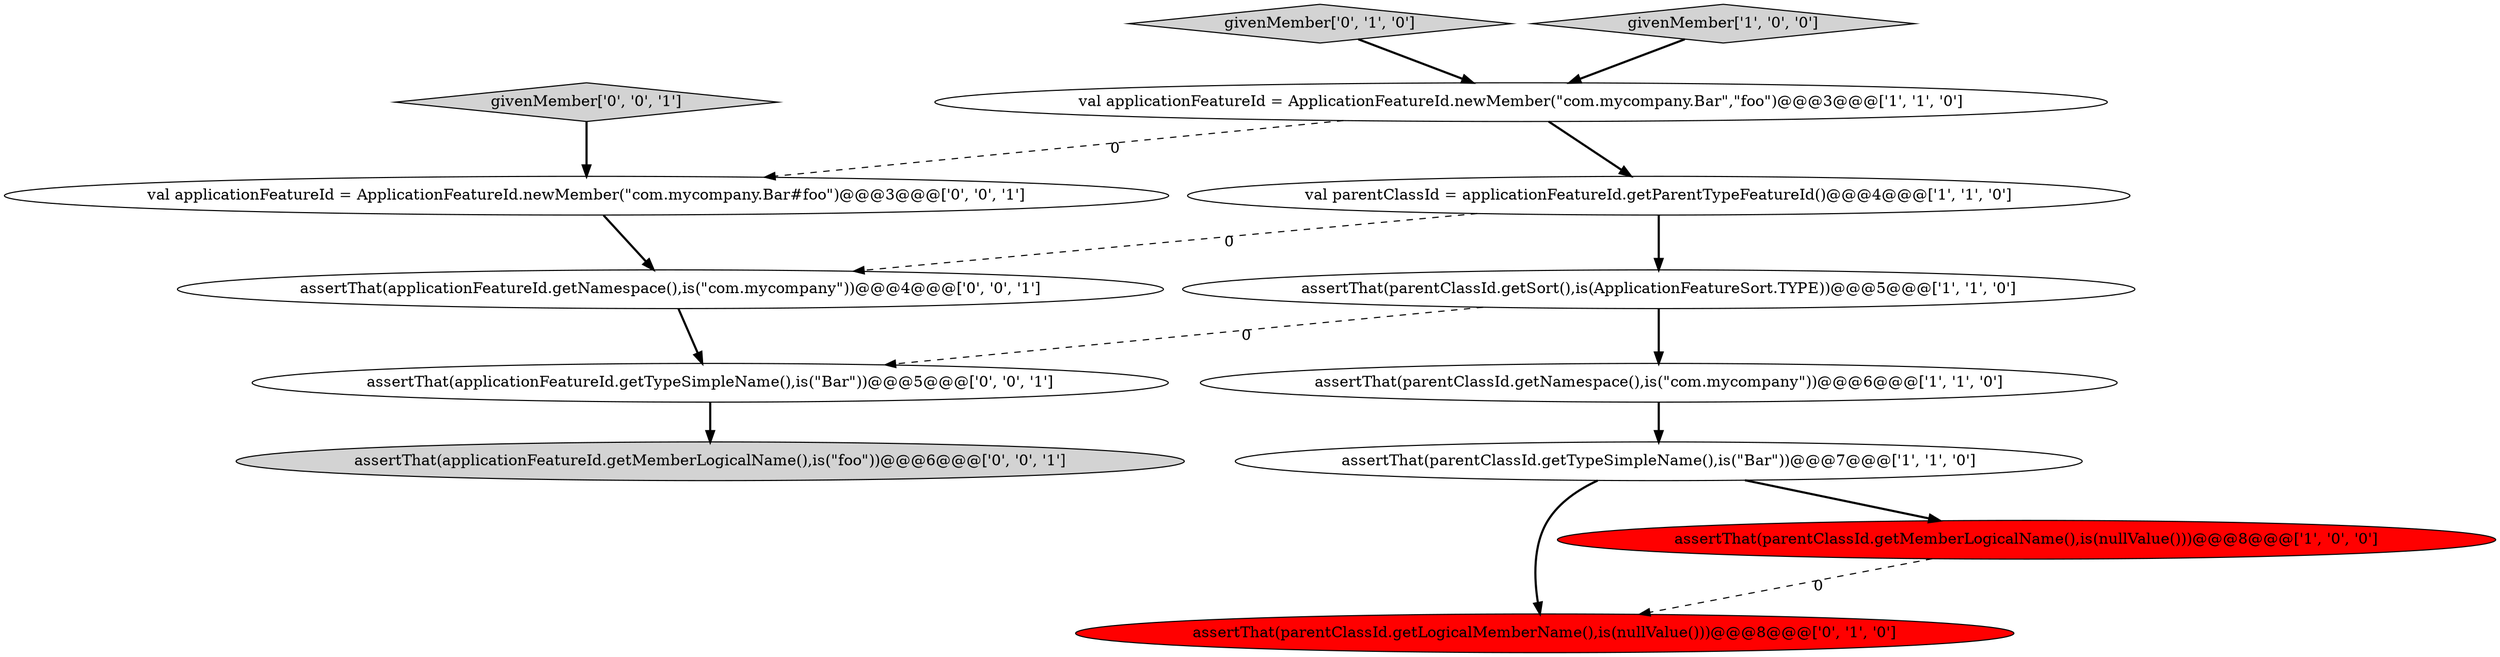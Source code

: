 digraph {
7 [style = filled, label = "assertThat(parentClassId.getLogicalMemberName(),is(nullValue()))@@@8@@@['0', '1', '0']", fillcolor = red, shape = ellipse image = "AAA1AAABBB2BBB"];
11 [style = filled, label = "assertThat(applicationFeatureId.getMemberLogicalName(),is(\"foo\"))@@@6@@@['0', '0', '1']", fillcolor = lightgray, shape = ellipse image = "AAA0AAABBB3BBB"];
6 [style = filled, label = "assertThat(parentClassId.getTypeSimpleName(),is(\"Bar\"))@@@7@@@['1', '1', '0']", fillcolor = white, shape = ellipse image = "AAA0AAABBB1BBB"];
10 [style = filled, label = "val applicationFeatureId = ApplicationFeatureId.newMember(\"com.mycompany.Bar#foo\")@@@3@@@['0', '0', '1']", fillcolor = white, shape = ellipse image = "AAA0AAABBB3BBB"];
12 [style = filled, label = "assertThat(applicationFeatureId.getNamespace(),is(\"com.mycompany\"))@@@4@@@['0', '0', '1']", fillcolor = white, shape = ellipse image = "AAA0AAABBB3BBB"];
13 [style = filled, label = "givenMember['0', '0', '1']", fillcolor = lightgray, shape = diamond image = "AAA0AAABBB3BBB"];
1 [style = filled, label = "val applicationFeatureId = ApplicationFeatureId.newMember(\"com.mycompany.Bar\",\"foo\")@@@3@@@['1', '1', '0']", fillcolor = white, shape = ellipse image = "AAA0AAABBB1BBB"];
5 [style = filled, label = "assertThat(parentClassId.getMemberLogicalName(),is(nullValue()))@@@8@@@['1', '0', '0']", fillcolor = red, shape = ellipse image = "AAA1AAABBB1BBB"];
9 [style = filled, label = "assertThat(applicationFeatureId.getTypeSimpleName(),is(\"Bar\"))@@@5@@@['0', '0', '1']", fillcolor = white, shape = ellipse image = "AAA0AAABBB3BBB"];
8 [style = filled, label = "givenMember['0', '1', '0']", fillcolor = lightgray, shape = diamond image = "AAA0AAABBB2BBB"];
3 [style = filled, label = "assertThat(parentClassId.getSort(),is(ApplicationFeatureSort.TYPE))@@@5@@@['1', '1', '0']", fillcolor = white, shape = ellipse image = "AAA0AAABBB1BBB"];
2 [style = filled, label = "val parentClassId = applicationFeatureId.getParentTypeFeatureId()@@@4@@@['1', '1', '0']", fillcolor = white, shape = ellipse image = "AAA0AAABBB1BBB"];
4 [style = filled, label = "givenMember['1', '0', '0']", fillcolor = lightgray, shape = diamond image = "AAA0AAABBB1BBB"];
0 [style = filled, label = "assertThat(parentClassId.getNamespace(),is(\"com.mycompany\"))@@@6@@@['1', '1', '0']", fillcolor = white, shape = ellipse image = "AAA0AAABBB1BBB"];
8->1 [style = bold, label=""];
13->10 [style = bold, label=""];
2->12 [style = dashed, label="0"];
6->5 [style = bold, label=""];
1->2 [style = bold, label=""];
4->1 [style = bold, label=""];
1->10 [style = dashed, label="0"];
9->11 [style = bold, label=""];
6->7 [style = bold, label=""];
5->7 [style = dashed, label="0"];
3->9 [style = dashed, label="0"];
12->9 [style = bold, label=""];
0->6 [style = bold, label=""];
10->12 [style = bold, label=""];
3->0 [style = bold, label=""];
2->3 [style = bold, label=""];
}
